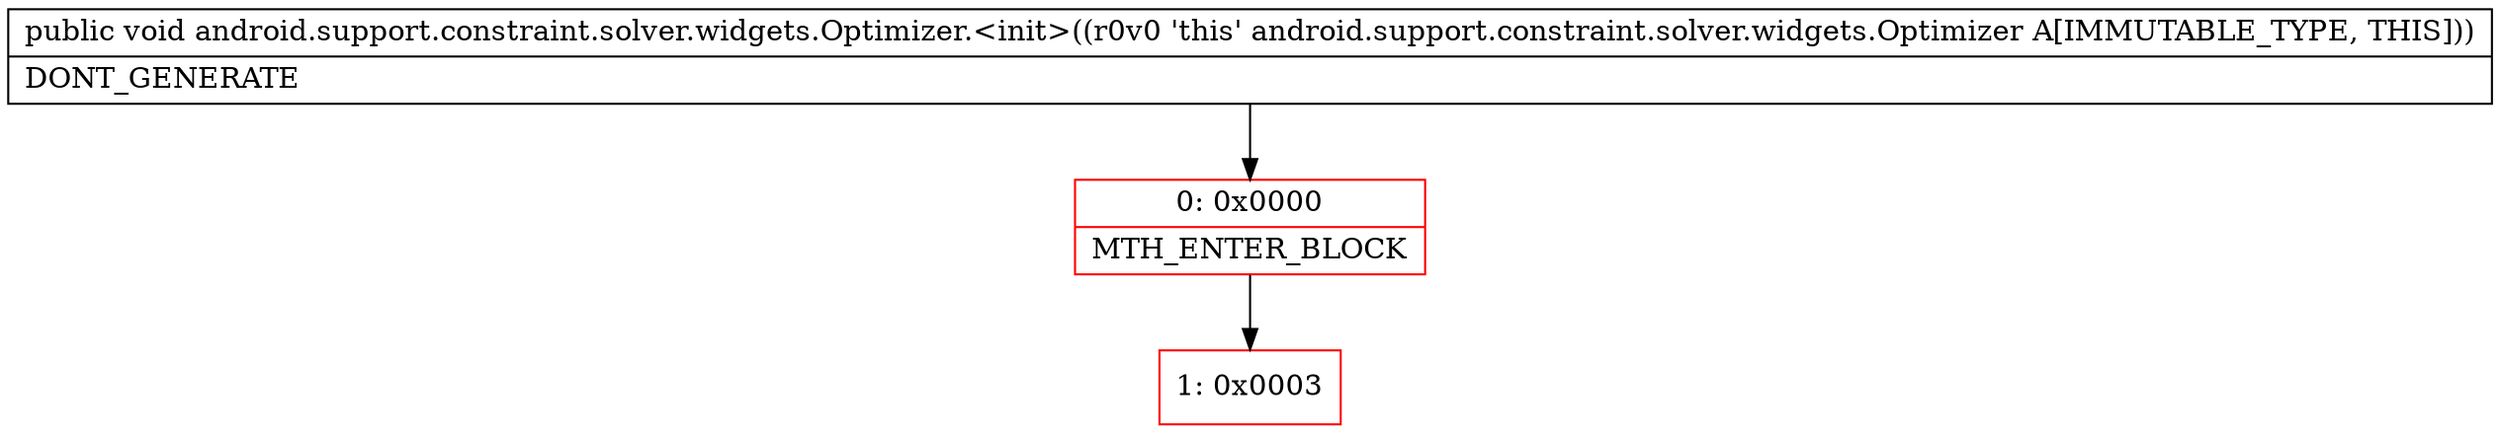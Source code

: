 digraph "CFG forandroid.support.constraint.solver.widgets.Optimizer.\<init\>()V" {
subgraph cluster_Region_263968753 {
label = "R(0)";
node [shape=record,color=blue];
}
Node_0 [shape=record,color=red,label="{0\:\ 0x0000|MTH_ENTER_BLOCK\l}"];
Node_1 [shape=record,color=red,label="{1\:\ 0x0003}"];
MethodNode[shape=record,label="{public void android.support.constraint.solver.widgets.Optimizer.\<init\>((r0v0 'this' android.support.constraint.solver.widgets.Optimizer A[IMMUTABLE_TYPE, THIS]))  | DONT_GENERATE\l}"];
MethodNode -> Node_0;
Node_0 -> Node_1;
}

